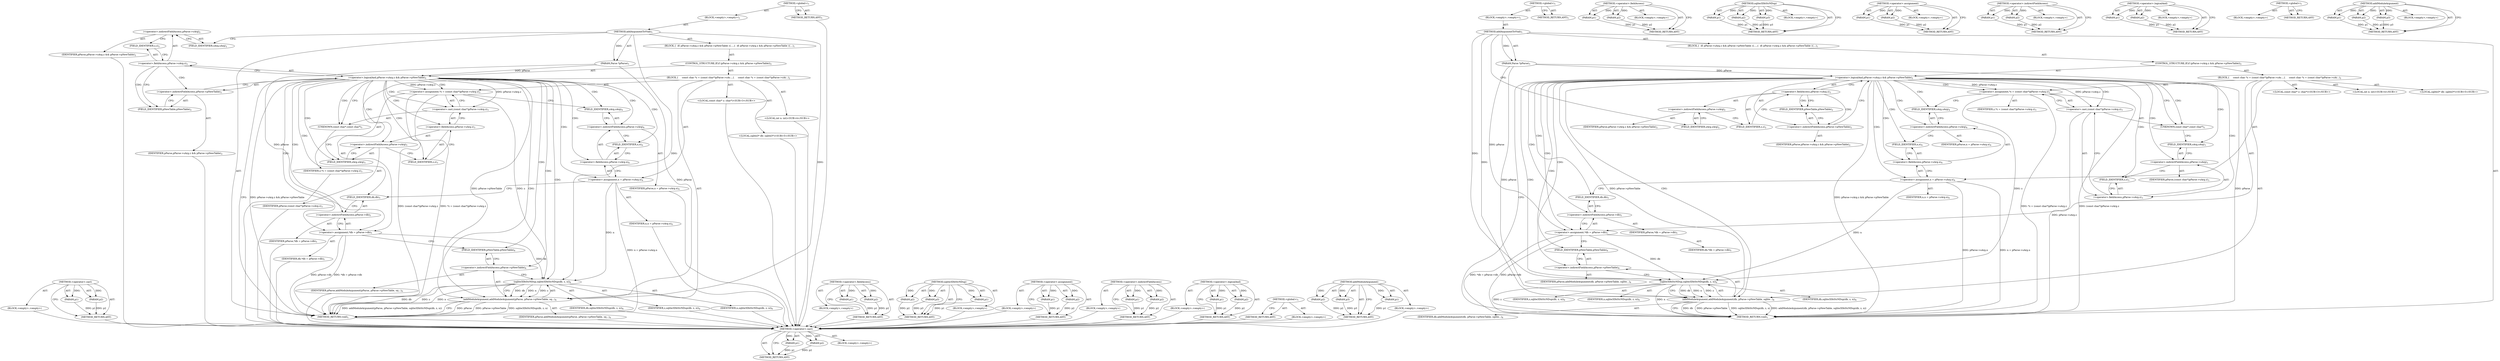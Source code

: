 digraph "addModuleArgument" {
vulnerable_98 [label=<(METHOD,&lt;operator&gt;.cast)>];
vulnerable_99 [label=<(PARAM,p1)>];
vulnerable_100 [label=<(PARAM,p2)>];
vulnerable_101 [label=<(BLOCK,&lt;empty&gt;,&lt;empty&gt;)>];
vulnerable_102 [label=<(METHOD_RETURN,ANY)>];
vulnerable_6 [label=<(METHOD,&lt;global&gt;)<SUB>1</SUB>>];
vulnerable_7 [label=<(BLOCK,&lt;empty&gt;,&lt;empty&gt;)<SUB>1</SUB>>];
vulnerable_8 [label=<(METHOD,addArgumentToVtab)<SUB>1</SUB>>];
vulnerable_9 [label=<(PARAM,Parse *pParse)<SUB>1</SUB>>];
vulnerable_10 [label=<(BLOCK,{
  if( pParse-&gt;sArg.z &amp;&amp; pParse-&gt;pNewTable ){
...,{
  if( pParse-&gt;sArg.z &amp;&amp; pParse-&gt;pNewTable ){
...)<SUB>1</SUB>>];
vulnerable_11 [label=<(CONTROL_STRUCTURE,IF,if (pParse-&gt;sArg.z &amp;&amp; pParse-&gt;pNewTable))<SUB>2</SUB>>];
vulnerable_12 [label=<(&lt;operator&gt;.logicalAnd,pParse-&gt;sArg.z &amp;&amp; pParse-&gt;pNewTable)<SUB>2</SUB>>];
vulnerable_13 [label=<(&lt;operator&gt;.fieldAccess,pParse-&gt;sArg.z)<SUB>2</SUB>>];
vulnerable_14 [label=<(&lt;operator&gt;.indirectFieldAccess,pParse-&gt;sArg)<SUB>2</SUB>>];
vulnerable_15 [label=<(IDENTIFIER,pParse,pParse-&gt;sArg.z &amp;&amp; pParse-&gt;pNewTable)<SUB>2</SUB>>];
vulnerable_16 [label=<(FIELD_IDENTIFIER,sArg,sArg)<SUB>2</SUB>>];
vulnerable_17 [label=<(FIELD_IDENTIFIER,z,z)<SUB>2</SUB>>];
vulnerable_18 [label=<(&lt;operator&gt;.indirectFieldAccess,pParse-&gt;pNewTable)<SUB>2</SUB>>];
vulnerable_19 [label=<(IDENTIFIER,pParse,pParse-&gt;sArg.z &amp;&amp; pParse-&gt;pNewTable)<SUB>2</SUB>>];
vulnerable_20 [label=<(FIELD_IDENTIFIER,pNewTable,pNewTable)<SUB>2</SUB>>];
vulnerable_21 [label=<(BLOCK,{
     const char *z = (const char*)pParse-&gt;sAr...,{
     const char *z = (const char*)pParse-&gt;sAr...)<SUB>2</SUB>>];
vulnerable_22 [label="<(LOCAL,const char* z: char*)<SUB>3</SUB>>"];
vulnerable_23 [label=<(&lt;operator&gt;.assignment,*z = (const char*)pParse-&gt;sArg.z)<SUB>3</SUB>>];
vulnerable_24 [label=<(IDENTIFIER,z,*z = (const char*)pParse-&gt;sArg.z)<SUB>3</SUB>>];
vulnerable_25 [label=<(&lt;operator&gt;.cast,(const char*)pParse-&gt;sArg.z)<SUB>3</SUB>>];
vulnerable_26 [label=<(UNKNOWN,const char*,const char*)<SUB>3</SUB>>];
vulnerable_27 [label=<(&lt;operator&gt;.fieldAccess,pParse-&gt;sArg.z)<SUB>3</SUB>>];
vulnerable_28 [label=<(&lt;operator&gt;.indirectFieldAccess,pParse-&gt;sArg)<SUB>3</SUB>>];
vulnerable_29 [label=<(IDENTIFIER,pParse,(const char*)pParse-&gt;sArg.z)<SUB>3</SUB>>];
vulnerable_30 [label=<(FIELD_IDENTIFIER,sArg,sArg)<SUB>3</SUB>>];
vulnerable_31 [label=<(FIELD_IDENTIFIER,z,z)<SUB>3</SUB>>];
vulnerable_32 [label="<(LOCAL,int n: int)<SUB>4</SUB>>"];
vulnerable_33 [label=<(&lt;operator&gt;.assignment,n = pParse-&gt;sArg.n)<SUB>4</SUB>>];
vulnerable_34 [label=<(IDENTIFIER,n,n = pParse-&gt;sArg.n)<SUB>4</SUB>>];
vulnerable_35 [label=<(&lt;operator&gt;.fieldAccess,pParse-&gt;sArg.n)<SUB>4</SUB>>];
vulnerable_36 [label=<(&lt;operator&gt;.indirectFieldAccess,pParse-&gt;sArg)<SUB>4</SUB>>];
vulnerable_37 [label=<(IDENTIFIER,pParse,n = pParse-&gt;sArg.n)<SUB>4</SUB>>];
vulnerable_38 [label=<(FIELD_IDENTIFIER,sArg,sArg)<SUB>4</SUB>>];
vulnerable_39 [label=<(FIELD_IDENTIFIER,n,n)<SUB>4</SUB>>];
vulnerable_40 [label="<(LOCAL,sqlite3* db: sqlite3*)<SUB>5</SUB>>"];
vulnerable_41 [label=<(&lt;operator&gt;.assignment,*db = pParse-&gt;db)<SUB>5</SUB>>];
vulnerable_42 [label=<(IDENTIFIER,db,*db = pParse-&gt;db)<SUB>5</SUB>>];
vulnerable_43 [label=<(&lt;operator&gt;.indirectFieldAccess,pParse-&gt;db)<SUB>5</SUB>>];
vulnerable_44 [label=<(IDENTIFIER,pParse,*db = pParse-&gt;db)<SUB>5</SUB>>];
vulnerable_45 [label=<(FIELD_IDENTIFIER,db,db)<SUB>5</SUB>>];
vulnerable_46 [label=<(addModuleArgument,addModuleArgument(db, pParse-&gt;pNewTable, sqlite...)<SUB>6</SUB>>];
vulnerable_47 [label=<(IDENTIFIER,db,addModuleArgument(db, pParse-&gt;pNewTable, sqlite...)<SUB>6</SUB>>];
vulnerable_48 [label=<(&lt;operator&gt;.indirectFieldAccess,pParse-&gt;pNewTable)<SUB>6</SUB>>];
vulnerable_49 [label=<(IDENTIFIER,pParse,addModuleArgument(db, pParse-&gt;pNewTable, sqlite...)<SUB>6</SUB>>];
vulnerable_50 [label=<(FIELD_IDENTIFIER,pNewTable,pNewTable)<SUB>6</SUB>>];
vulnerable_51 [label=<(sqlite3DbStrNDup,sqlite3DbStrNDup(db, z, n))<SUB>6</SUB>>];
vulnerable_52 [label=<(IDENTIFIER,db,sqlite3DbStrNDup(db, z, n))<SUB>6</SUB>>];
vulnerable_53 [label=<(IDENTIFIER,z,sqlite3DbStrNDup(db, z, n))<SUB>6</SUB>>];
vulnerable_54 [label=<(IDENTIFIER,n,sqlite3DbStrNDup(db, z, n))<SUB>6</SUB>>];
vulnerable_55 [label=<(METHOD_RETURN,void)<SUB>1</SUB>>];
vulnerable_57 [label=<(METHOD_RETURN,ANY)<SUB>1</SUB>>];
vulnerable_83 [label=<(METHOD,&lt;operator&gt;.fieldAccess)>];
vulnerable_84 [label=<(PARAM,p1)>];
vulnerable_85 [label=<(PARAM,p2)>];
vulnerable_86 [label=<(BLOCK,&lt;empty&gt;,&lt;empty&gt;)>];
vulnerable_87 [label=<(METHOD_RETURN,ANY)>];
vulnerable_109 [label=<(METHOD,sqlite3DbStrNDup)>];
vulnerable_110 [label=<(PARAM,p1)>];
vulnerable_111 [label=<(PARAM,p2)>];
vulnerable_112 [label=<(PARAM,p3)>];
vulnerable_113 [label=<(BLOCK,&lt;empty&gt;,&lt;empty&gt;)>];
vulnerable_114 [label=<(METHOD_RETURN,ANY)>];
vulnerable_93 [label=<(METHOD,&lt;operator&gt;.assignment)>];
vulnerable_94 [label=<(PARAM,p1)>];
vulnerable_95 [label=<(PARAM,p2)>];
vulnerable_96 [label=<(BLOCK,&lt;empty&gt;,&lt;empty&gt;)>];
vulnerable_97 [label=<(METHOD_RETURN,ANY)>];
vulnerable_88 [label=<(METHOD,&lt;operator&gt;.indirectFieldAccess)>];
vulnerable_89 [label=<(PARAM,p1)>];
vulnerable_90 [label=<(PARAM,p2)>];
vulnerable_91 [label=<(BLOCK,&lt;empty&gt;,&lt;empty&gt;)>];
vulnerable_92 [label=<(METHOD_RETURN,ANY)>];
vulnerable_78 [label=<(METHOD,&lt;operator&gt;.logicalAnd)>];
vulnerable_79 [label=<(PARAM,p1)>];
vulnerable_80 [label=<(PARAM,p2)>];
vulnerable_81 [label=<(BLOCK,&lt;empty&gt;,&lt;empty&gt;)>];
vulnerable_82 [label=<(METHOD_RETURN,ANY)>];
vulnerable_72 [label=<(METHOD,&lt;global&gt;)<SUB>1</SUB>>];
vulnerable_73 [label=<(BLOCK,&lt;empty&gt;,&lt;empty&gt;)>];
vulnerable_74 [label=<(METHOD_RETURN,ANY)>];
vulnerable_103 [label=<(METHOD,addModuleArgument)>];
vulnerable_104 [label=<(PARAM,p1)>];
vulnerable_105 [label=<(PARAM,p2)>];
vulnerable_106 [label=<(PARAM,p3)>];
vulnerable_107 [label=<(BLOCK,&lt;empty&gt;,&lt;empty&gt;)>];
vulnerable_108 [label=<(METHOD_RETURN,ANY)>];
fixed_98 [label=<(METHOD,&lt;operator&gt;.cast)>];
fixed_99 [label=<(PARAM,p1)>];
fixed_100 [label=<(PARAM,p2)>];
fixed_101 [label=<(BLOCK,&lt;empty&gt;,&lt;empty&gt;)>];
fixed_102 [label=<(METHOD_RETURN,ANY)>];
fixed_6 [label=<(METHOD,&lt;global&gt;)<SUB>1</SUB>>];
fixed_7 [label=<(BLOCK,&lt;empty&gt;,&lt;empty&gt;)<SUB>1</SUB>>];
fixed_8 [label=<(METHOD,addArgumentToVtab)<SUB>1</SUB>>];
fixed_9 [label=<(PARAM,Parse *pParse)<SUB>1</SUB>>];
fixed_10 [label=<(BLOCK,{
  if( pParse-&gt;sArg.z &amp;&amp; pParse-&gt;pNewTable ){
...,{
  if( pParse-&gt;sArg.z &amp;&amp; pParse-&gt;pNewTable ){
...)<SUB>1</SUB>>];
fixed_11 [label=<(CONTROL_STRUCTURE,IF,if (pParse-&gt;sArg.z &amp;&amp; pParse-&gt;pNewTable))<SUB>2</SUB>>];
fixed_12 [label=<(&lt;operator&gt;.logicalAnd,pParse-&gt;sArg.z &amp;&amp; pParse-&gt;pNewTable)<SUB>2</SUB>>];
fixed_13 [label=<(&lt;operator&gt;.fieldAccess,pParse-&gt;sArg.z)<SUB>2</SUB>>];
fixed_14 [label=<(&lt;operator&gt;.indirectFieldAccess,pParse-&gt;sArg)<SUB>2</SUB>>];
fixed_15 [label=<(IDENTIFIER,pParse,pParse-&gt;sArg.z &amp;&amp; pParse-&gt;pNewTable)<SUB>2</SUB>>];
fixed_16 [label=<(FIELD_IDENTIFIER,sArg,sArg)<SUB>2</SUB>>];
fixed_17 [label=<(FIELD_IDENTIFIER,z,z)<SUB>2</SUB>>];
fixed_18 [label=<(&lt;operator&gt;.indirectFieldAccess,pParse-&gt;pNewTable)<SUB>2</SUB>>];
fixed_19 [label=<(IDENTIFIER,pParse,pParse-&gt;sArg.z &amp;&amp; pParse-&gt;pNewTable)<SUB>2</SUB>>];
fixed_20 [label=<(FIELD_IDENTIFIER,pNewTable,pNewTable)<SUB>2</SUB>>];
fixed_21 [label=<(BLOCK,{
     const char *z = (const char*)pParse-&gt;sAr...,{
     const char *z = (const char*)pParse-&gt;sAr...)<SUB>2</SUB>>];
fixed_22 [label="<(LOCAL,const char* z: char*)<SUB>3</SUB>>"];
fixed_23 [label=<(&lt;operator&gt;.assignment,*z = (const char*)pParse-&gt;sArg.z)<SUB>3</SUB>>];
fixed_24 [label=<(IDENTIFIER,z,*z = (const char*)pParse-&gt;sArg.z)<SUB>3</SUB>>];
fixed_25 [label=<(&lt;operator&gt;.cast,(const char*)pParse-&gt;sArg.z)<SUB>3</SUB>>];
fixed_26 [label=<(UNKNOWN,const char*,const char*)<SUB>3</SUB>>];
fixed_27 [label=<(&lt;operator&gt;.fieldAccess,pParse-&gt;sArg.z)<SUB>3</SUB>>];
fixed_28 [label=<(&lt;operator&gt;.indirectFieldAccess,pParse-&gt;sArg)<SUB>3</SUB>>];
fixed_29 [label=<(IDENTIFIER,pParse,(const char*)pParse-&gt;sArg.z)<SUB>3</SUB>>];
fixed_30 [label=<(FIELD_IDENTIFIER,sArg,sArg)<SUB>3</SUB>>];
fixed_31 [label=<(FIELD_IDENTIFIER,z,z)<SUB>3</SUB>>];
fixed_32 [label="<(LOCAL,int n: int)<SUB>4</SUB>>"];
fixed_33 [label=<(&lt;operator&gt;.assignment,n = pParse-&gt;sArg.n)<SUB>4</SUB>>];
fixed_34 [label=<(IDENTIFIER,n,n = pParse-&gt;sArg.n)<SUB>4</SUB>>];
fixed_35 [label=<(&lt;operator&gt;.fieldAccess,pParse-&gt;sArg.n)<SUB>4</SUB>>];
fixed_36 [label=<(&lt;operator&gt;.indirectFieldAccess,pParse-&gt;sArg)<SUB>4</SUB>>];
fixed_37 [label=<(IDENTIFIER,pParse,n = pParse-&gt;sArg.n)<SUB>4</SUB>>];
fixed_38 [label=<(FIELD_IDENTIFIER,sArg,sArg)<SUB>4</SUB>>];
fixed_39 [label=<(FIELD_IDENTIFIER,n,n)<SUB>4</SUB>>];
fixed_40 [label="<(LOCAL,sqlite3* db: sqlite3*)<SUB>5</SUB>>"];
fixed_41 [label=<(&lt;operator&gt;.assignment,*db = pParse-&gt;db)<SUB>5</SUB>>];
fixed_42 [label=<(IDENTIFIER,db,*db = pParse-&gt;db)<SUB>5</SUB>>];
fixed_43 [label=<(&lt;operator&gt;.indirectFieldAccess,pParse-&gt;db)<SUB>5</SUB>>];
fixed_44 [label=<(IDENTIFIER,pParse,*db = pParse-&gt;db)<SUB>5</SUB>>];
fixed_45 [label=<(FIELD_IDENTIFIER,db,db)<SUB>5</SUB>>];
fixed_46 [label=<(addModuleArgument,addModuleArgument(pParse, pParse-&gt;pNewTable, sq...)<SUB>6</SUB>>];
fixed_47 [label=<(IDENTIFIER,pParse,addModuleArgument(pParse, pParse-&gt;pNewTable, sq...)<SUB>6</SUB>>];
fixed_48 [label=<(&lt;operator&gt;.indirectFieldAccess,pParse-&gt;pNewTable)<SUB>6</SUB>>];
fixed_49 [label=<(IDENTIFIER,pParse,addModuleArgument(pParse, pParse-&gt;pNewTable, sq...)<SUB>6</SUB>>];
fixed_50 [label=<(FIELD_IDENTIFIER,pNewTable,pNewTable)<SUB>6</SUB>>];
fixed_51 [label=<(sqlite3DbStrNDup,sqlite3DbStrNDup(db, z, n))<SUB>6</SUB>>];
fixed_52 [label=<(IDENTIFIER,db,sqlite3DbStrNDup(db, z, n))<SUB>6</SUB>>];
fixed_53 [label=<(IDENTIFIER,z,sqlite3DbStrNDup(db, z, n))<SUB>6</SUB>>];
fixed_54 [label=<(IDENTIFIER,n,sqlite3DbStrNDup(db, z, n))<SUB>6</SUB>>];
fixed_55 [label=<(METHOD_RETURN,void)<SUB>1</SUB>>];
fixed_57 [label=<(METHOD_RETURN,ANY)<SUB>1</SUB>>];
fixed_83 [label=<(METHOD,&lt;operator&gt;.fieldAccess)>];
fixed_84 [label=<(PARAM,p1)>];
fixed_85 [label=<(PARAM,p2)>];
fixed_86 [label=<(BLOCK,&lt;empty&gt;,&lt;empty&gt;)>];
fixed_87 [label=<(METHOD_RETURN,ANY)>];
fixed_109 [label=<(METHOD,sqlite3DbStrNDup)>];
fixed_110 [label=<(PARAM,p1)>];
fixed_111 [label=<(PARAM,p2)>];
fixed_112 [label=<(PARAM,p3)>];
fixed_113 [label=<(BLOCK,&lt;empty&gt;,&lt;empty&gt;)>];
fixed_114 [label=<(METHOD_RETURN,ANY)>];
fixed_93 [label=<(METHOD,&lt;operator&gt;.assignment)>];
fixed_94 [label=<(PARAM,p1)>];
fixed_95 [label=<(PARAM,p2)>];
fixed_96 [label=<(BLOCK,&lt;empty&gt;,&lt;empty&gt;)>];
fixed_97 [label=<(METHOD_RETURN,ANY)>];
fixed_88 [label=<(METHOD,&lt;operator&gt;.indirectFieldAccess)>];
fixed_89 [label=<(PARAM,p1)>];
fixed_90 [label=<(PARAM,p2)>];
fixed_91 [label=<(BLOCK,&lt;empty&gt;,&lt;empty&gt;)>];
fixed_92 [label=<(METHOD_RETURN,ANY)>];
fixed_78 [label=<(METHOD,&lt;operator&gt;.logicalAnd)>];
fixed_79 [label=<(PARAM,p1)>];
fixed_80 [label=<(PARAM,p2)>];
fixed_81 [label=<(BLOCK,&lt;empty&gt;,&lt;empty&gt;)>];
fixed_82 [label=<(METHOD_RETURN,ANY)>];
fixed_72 [label=<(METHOD,&lt;global&gt;)<SUB>1</SUB>>];
fixed_73 [label=<(BLOCK,&lt;empty&gt;,&lt;empty&gt;)>];
fixed_74 [label=<(METHOD_RETURN,ANY)>];
fixed_103 [label=<(METHOD,addModuleArgument)>];
fixed_104 [label=<(PARAM,p1)>];
fixed_105 [label=<(PARAM,p2)>];
fixed_106 [label=<(PARAM,p3)>];
fixed_107 [label=<(BLOCK,&lt;empty&gt;,&lt;empty&gt;)>];
fixed_108 [label=<(METHOD_RETURN,ANY)>];
vulnerable_98 -> vulnerable_99  [key=0, label="AST: "];
vulnerable_98 -> vulnerable_99  [key=1, label="DDG: "];
vulnerable_98 -> vulnerable_101  [key=0, label="AST: "];
vulnerable_98 -> vulnerable_100  [key=0, label="AST: "];
vulnerable_98 -> vulnerable_100  [key=1, label="DDG: "];
vulnerable_98 -> vulnerable_102  [key=0, label="AST: "];
vulnerable_98 -> vulnerable_102  [key=1, label="CFG: "];
vulnerable_99 -> vulnerable_102  [key=0, label="DDG: p1"];
vulnerable_100 -> vulnerable_102  [key=0, label="DDG: p2"];
vulnerable_6 -> vulnerable_7  [key=0, label="AST: "];
vulnerable_6 -> vulnerable_57  [key=0, label="AST: "];
vulnerable_6 -> vulnerable_57  [key=1, label="CFG: "];
vulnerable_7 -> vulnerable_8  [key=0, label="AST: "];
vulnerable_8 -> vulnerable_9  [key=0, label="AST: "];
vulnerable_8 -> vulnerable_9  [key=1, label="DDG: "];
vulnerable_8 -> vulnerable_10  [key=0, label="AST: "];
vulnerable_8 -> vulnerable_55  [key=0, label="AST: "];
vulnerable_8 -> vulnerable_16  [key=0, label="CFG: "];
vulnerable_8 -> vulnerable_46  [key=0, label="DDG: "];
vulnerable_8 -> vulnerable_51  [key=0, label="DDG: "];
vulnerable_9 -> vulnerable_55  [key=0, label="DDG: pParse"];
vulnerable_9 -> vulnerable_12  [key=0, label="DDG: pParse"];
vulnerable_9 -> vulnerable_41  [key=0, label="DDG: pParse"];
vulnerable_9 -> vulnerable_46  [key=0, label="DDG: pParse"];
vulnerable_10 -> vulnerable_11  [key=0, label="AST: "];
vulnerable_11 -> vulnerable_12  [key=0, label="AST: "];
vulnerable_11 -> vulnerable_21  [key=0, label="AST: "];
vulnerable_12 -> vulnerable_13  [key=0, label="AST: "];
vulnerable_12 -> vulnerable_18  [key=0, label="AST: "];
vulnerable_12 -> vulnerable_55  [key=0, label="CFG: "];
vulnerable_12 -> vulnerable_55  [key=1, label="DDG: pParse-&gt;sArg.z &amp;&amp; pParse-&gt;pNewTable"];
vulnerable_12 -> vulnerable_26  [key=0, label="CFG: "];
vulnerable_12 -> vulnerable_26  [key=1, label="CDG: "];
vulnerable_12 -> vulnerable_23  [key=0, label="DDG: pParse-&gt;sArg.z"];
vulnerable_12 -> vulnerable_23  [key=1, label="CDG: "];
vulnerable_12 -> vulnerable_46  [key=0, label="DDG: pParse-&gt;pNewTable"];
vulnerable_12 -> vulnerable_46  [key=1, label="CDG: "];
vulnerable_12 -> vulnerable_25  [key=0, label="DDG: pParse-&gt;sArg.z"];
vulnerable_12 -> vulnerable_25  [key=1, label="CDG: "];
vulnerable_12 -> vulnerable_30  [key=0, label="CDG: "];
vulnerable_12 -> vulnerable_48  [key=0, label="CDG: "];
vulnerable_12 -> vulnerable_33  [key=0, label="CDG: "];
vulnerable_12 -> vulnerable_51  [key=0, label="CDG: "];
vulnerable_12 -> vulnerable_28  [key=0, label="CDG: "];
vulnerable_12 -> vulnerable_36  [key=0, label="CDG: "];
vulnerable_12 -> vulnerable_38  [key=0, label="CDG: "];
vulnerable_12 -> vulnerable_41  [key=0, label="CDG: "];
vulnerable_12 -> vulnerable_45  [key=0, label="CDG: "];
vulnerable_12 -> vulnerable_27  [key=0, label="CDG: "];
vulnerable_12 -> vulnerable_50  [key=0, label="CDG: "];
vulnerable_12 -> vulnerable_35  [key=0, label="CDG: "];
vulnerable_12 -> vulnerable_39  [key=0, label="CDG: "];
vulnerable_12 -> vulnerable_31  [key=0, label="CDG: "];
vulnerable_12 -> vulnerable_43  [key=0, label="CDG: "];
vulnerable_13 -> vulnerable_14  [key=0, label="AST: "];
vulnerable_13 -> vulnerable_17  [key=0, label="AST: "];
vulnerable_13 -> vulnerable_12  [key=0, label="CFG: "];
vulnerable_13 -> vulnerable_20  [key=0, label="CFG: "];
vulnerable_13 -> vulnerable_20  [key=1, label="CDG: "];
vulnerable_13 -> vulnerable_18  [key=0, label="CDG: "];
vulnerable_14 -> vulnerable_15  [key=0, label="AST: "];
vulnerable_14 -> vulnerable_16  [key=0, label="AST: "];
vulnerable_14 -> vulnerable_17  [key=0, label="CFG: "];
vulnerable_16 -> vulnerable_14  [key=0, label="CFG: "];
vulnerable_17 -> vulnerable_13  [key=0, label="CFG: "];
vulnerable_18 -> vulnerable_19  [key=0, label="AST: "];
vulnerable_18 -> vulnerable_20  [key=0, label="AST: "];
vulnerable_18 -> vulnerable_12  [key=0, label="CFG: "];
vulnerable_20 -> vulnerable_18  [key=0, label="CFG: "];
vulnerable_21 -> vulnerable_22  [key=0, label="AST: "];
vulnerable_21 -> vulnerable_23  [key=0, label="AST: "];
vulnerable_21 -> vulnerable_32  [key=0, label="AST: "];
vulnerable_21 -> vulnerable_33  [key=0, label="AST: "];
vulnerable_21 -> vulnerable_40  [key=0, label="AST: "];
vulnerable_21 -> vulnerable_41  [key=0, label="AST: "];
vulnerable_21 -> vulnerable_46  [key=0, label="AST: "];
vulnerable_23 -> vulnerable_24  [key=0, label="AST: "];
vulnerable_23 -> vulnerable_25  [key=0, label="AST: "];
vulnerable_23 -> vulnerable_38  [key=0, label="CFG: "];
vulnerable_23 -> vulnerable_55  [key=0, label="DDG: (const char*)pParse-&gt;sArg.z"];
vulnerable_23 -> vulnerable_55  [key=1, label="DDG: *z = (const char*)pParse-&gt;sArg.z"];
vulnerable_23 -> vulnerable_51  [key=0, label="DDG: z"];
vulnerable_25 -> vulnerable_26  [key=0, label="AST: "];
vulnerable_25 -> vulnerable_27  [key=0, label="AST: "];
vulnerable_25 -> vulnerable_23  [key=0, label="CFG: "];
vulnerable_25 -> vulnerable_55  [key=0, label="DDG: pParse-&gt;sArg.z"];
vulnerable_26 -> vulnerable_30  [key=0, label="CFG: "];
vulnerable_27 -> vulnerable_28  [key=0, label="AST: "];
vulnerable_27 -> vulnerable_31  [key=0, label="AST: "];
vulnerable_27 -> vulnerable_25  [key=0, label="CFG: "];
vulnerable_28 -> vulnerable_29  [key=0, label="AST: "];
vulnerable_28 -> vulnerable_30  [key=0, label="AST: "];
vulnerable_28 -> vulnerable_31  [key=0, label="CFG: "];
vulnerable_30 -> vulnerable_28  [key=0, label="CFG: "];
vulnerable_31 -> vulnerable_27  [key=0, label="CFG: "];
vulnerable_33 -> vulnerable_34  [key=0, label="AST: "];
vulnerable_33 -> vulnerable_35  [key=0, label="AST: "];
vulnerable_33 -> vulnerable_45  [key=0, label="CFG: "];
vulnerable_33 -> vulnerable_55  [key=0, label="DDG: pParse-&gt;sArg.n"];
vulnerable_33 -> vulnerable_55  [key=1, label="DDG: n = pParse-&gt;sArg.n"];
vulnerable_33 -> vulnerable_51  [key=0, label="DDG: n"];
vulnerable_35 -> vulnerable_36  [key=0, label="AST: "];
vulnerable_35 -> vulnerable_39  [key=0, label="AST: "];
vulnerable_35 -> vulnerable_33  [key=0, label="CFG: "];
vulnerable_36 -> vulnerable_37  [key=0, label="AST: "];
vulnerable_36 -> vulnerable_38  [key=0, label="AST: "];
vulnerable_36 -> vulnerable_39  [key=0, label="CFG: "];
vulnerable_38 -> vulnerable_36  [key=0, label="CFG: "];
vulnerable_39 -> vulnerable_35  [key=0, label="CFG: "];
vulnerable_41 -> vulnerable_42  [key=0, label="AST: "];
vulnerable_41 -> vulnerable_43  [key=0, label="AST: "];
vulnerable_41 -> vulnerable_50  [key=0, label="CFG: "];
vulnerable_41 -> vulnerable_55  [key=0, label="DDG: pParse-&gt;db"];
vulnerable_41 -> vulnerable_55  [key=1, label="DDG: *db = pParse-&gt;db"];
vulnerable_41 -> vulnerable_51  [key=0, label="DDG: db"];
vulnerable_43 -> vulnerable_44  [key=0, label="AST: "];
vulnerable_43 -> vulnerable_45  [key=0, label="AST: "];
vulnerable_43 -> vulnerable_41  [key=0, label="CFG: "];
vulnerable_45 -> vulnerable_43  [key=0, label="CFG: "];
vulnerable_46 -> vulnerable_47  [key=0, label="AST: "];
vulnerable_46 -> vulnerable_48  [key=0, label="AST: "];
vulnerable_46 -> vulnerable_51  [key=0, label="AST: "];
vulnerable_46 -> vulnerable_55  [key=0, label="CFG: "];
vulnerable_46 -> vulnerable_55  [key=1, label="DDG: db"];
vulnerable_46 -> vulnerable_55  [key=2, label="DDG: pParse-&gt;pNewTable"];
vulnerable_46 -> vulnerable_55  [key=3, label="DDG: sqlite3DbStrNDup(db, z, n)"];
vulnerable_46 -> vulnerable_55  [key=4, label="DDG: addModuleArgument(db, pParse-&gt;pNewTable, sqlite3DbStrNDup(db, z, n))"];
vulnerable_48 -> vulnerable_49  [key=0, label="AST: "];
vulnerable_48 -> vulnerable_50  [key=0, label="AST: "];
vulnerable_48 -> vulnerable_51  [key=0, label="CFG: "];
vulnerable_50 -> vulnerable_48  [key=0, label="CFG: "];
vulnerable_51 -> vulnerable_52  [key=0, label="AST: "];
vulnerable_51 -> vulnerable_53  [key=0, label="AST: "];
vulnerable_51 -> vulnerable_54  [key=0, label="AST: "];
vulnerable_51 -> vulnerable_46  [key=0, label="CFG: "];
vulnerable_51 -> vulnerable_46  [key=1, label="DDG: db"];
vulnerable_51 -> vulnerable_46  [key=2, label="DDG: z"];
vulnerable_51 -> vulnerable_46  [key=3, label="DDG: n"];
vulnerable_51 -> vulnerable_55  [key=0, label="DDG: z"];
vulnerable_51 -> vulnerable_55  [key=1, label="DDG: n"];
vulnerable_83 -> vulnerable_84  [key=0, label="AST: "];
vulnerable_83 -> vulnerable_84  [key=1, label="DDG: "];
vulnerable_83 -> vulnerable_86  [key=0, label="AST: "];
vulnerable_83 -> vulnerable_85  [key=0, label="AST: "];
vulnerable_83 -> vulnerable_85  [key=1, label="DDG: "];
vulnerable_83 -> vulnerable_87  [key=0, label="AST: "];
vulnerable_83 -> vulnerable_87  [key=1, label="CFG: "];
vulnerable_84 -> vulnerable_87  [key=0, label="DDG: p1"];
vulnerable_85 -> vulnerable_87  [key=0, label="DDG: p2"];
vulnerable_109 -> vulnerable_110  [key=0, label="AST: "];
vulnerable_109 -> vulnerable_110  [key=1, label="DDG: "];
vulnerable_109 -> vulnerable_113  [key=0, label="AST: "];
vulnerable_109 -> vulnerable_111  [key=0, label="AST: "];
vulnerable_109 -> vulnerable_111  [key=1, label="DDG: "];
vulnerable_109 -> vulnerable_114  [key=0, label="AST: "];
vulnerable_109 -> vulnerable_114  [key=1, label="CFG: "];
vulnerable_109 -> vulnerable_112  [key=0, label="AST: "];
vulnerable_109 -> vulnerable_112  [key=1, label="DDG: "];
vulnerable_110 -> vulnerable_114  [key=0, label="DDG: p1"];
vulnerable_111 -> vulnerable_114  [key=0, label="DDG: p2"];
vulnerable_112 -> vulnerable_114  [key=0, label="DDG: p3"];
vulnerable_93 -> vulnerable_94  [key=0, label="AST: "];
vulnerable_93 -> vulnerable_94  [key=1, label="DDG: "];
vulnerable_93 -> vulnerable_96  [key=0, label="AST: "];
vulnerable_93 -> vulnerable_95  [key=0, label="AST: "];
vulnerable_93 -> vulnerable_95  [key=1, label="DDG: "];
vulnerable_93 -> vulnerable_97  [key=0, label="AST: "];
vulnerable_93 -> vulnerable_97  [key=1, label="CFG: "];
vulnerable_94 -> vulnerable_97  [key=0, label="DDG: p1"];
vulnerable_95 -> vulnerable_97  [key=0, label="DDG: p2"];
vulnerable_88 -> vulnerable_89  [key=0, label="AST: "];
vulnerable_88 -> vulnerable_89  [key=1, label="DDG: "];
vulnerable_88 -> vulnerable_91  [key=0, label="AST: "];
vulnerable_88 -> vulnerable_90  [key=0, label="AST: "];
vulnerable_88 -> vulnerable_90  [key=1, label="DDG: "];
vulnerable_88 -> vulnerable_92  [key=0, label="AST: "];
vulnerable_88 -> vulnerable_92  [key=1, label="CFG: "];
vulnerable_89 -> vulnerable_92  [key=0, label="DDG: p1"];
vulnerable_90 -> vulnerable_92  [key=0, label="DDG: p2"];
vulnerable_78 -> vulnerable_79  [key=0, label="AST: "];
vulnerable_78 -> vulnerable_79  [key=1, label="DDG: "];
vulnerable_78 -> vulnerable_81  [key=0, label="AST: "];
vulnerable_78 -> vulnerable_80  [key=0, label="AST: "];
vulnerable_78 -> vulnerable_80  [key=1, label="DDG: "];
vulnerable_78 -> vulnerable_82  [key=0, label="AST: "];
vulnerable_78 -> vulnerable_82  [key=1, label="CFG: "];
vulnerable_79 -> vulnerable_82  [key=0, label="DDG: p1"];
vulnerable_80 -> vulnerable_82  [key=0, label="DDG: p2"];
vulnerable_72 -> vulnerable_73  [key=0, label="AST: "];
vulnerable_72 -> vulnerable_74  [key=0, label="AST: "];
vulnerable_72 -> vulnerable_74  [key=1, label="CFG: "];
vulnerable_103 -> vulnerable_104  [key=0, label="AST: "];
vulnerable_103 -> vulnerable_104  [key=1, label="DDG: "];
vulnerable_103 -> vulnerable_107  [key=0, label="AST: "];
vulnerable_103 -> vulnerable_105  [key=0, label="AST: "];
vulnerable_103 -> vulnerable_105  [key=1, label="DDG: "];
vulnerable_103 -> vulnerable_108  [key=0, label="AST: "];
vulnerable_103 -> vulnerable_108  [key=1, label="CFG: "];
vulnerable_103 -> vulnerable_106  [key=0, label="AST: "];
vulnerable_103 -> vulnerable_106  [key=1, label="DDG: "];
vulnerable_104 -> vulnerable_108  [key=0, label="DDG: p1"];
vulnerable_105 -> vulnerable_108  [key=0, label="DDG: p2"];
vulnerable_106 -> vulnerable_108  [key=0, label="DDG: p3"];
fixed_98 -> fixed_99  [key=0, label="AST: "];
fixed_98 -> fixed_99  [key=1, label="DDG: "];
fixed_98 -> fixed_101  [key=0, label="AST: "];
fixed_98 -> fixed_100  [key=0, label="AST: "];
fixed_98 -> fixed_100  [key=1, label="DDG: "];
fixed_98 -> fixed_102  [key=0, label="AST: "];
fixed_98 -> fixed_102  [key=1, label="CFG: "];
fixed_99 -> fixed_102  [key=0, label="DDG: p1"];
fixed_100 -> fixed_102  [key=0, label="DDG: p2"];
fixed_101 -> vulnerable_98  [key=0];
fixed_102 -> vulnerable_98  [key=0];
fixed_6 -> fixed_7  [key=0, label="AST: "];
fixed_6 -> fixed_57  [key=0, label="AST: "];
fixed_6 -> fixed_57  [key=1, label="CFG: "];
fixed_7 -> fixed_8  [key=0, label="AST: "];
fixed_8 -> fixed_9  [key=0, label="AST: "];
fixed_8 -> fixed_9  [key=1, label="DDG: "];
fixed_8 -> fixed_10  [key=0, label="AST: "];
fixed_8 -> fixed_55  [key=0, label="AST: "];
fixed_8 -> fixed_16  [key=0, label="CFG: "];
fixed_8 -> fixed_46  [key=0, label="DDG: "];
fixed_8 -> fixed_51  [key=0, label="DDG: "];
fixed_9 -> fixed_12  [key=0, label="DDG: pParse"];
fixed_9 -> fixed_41  [key=0, label="DDG: pParse"];
fixed_9 -> fixed_46  [key=0, label="DDG: pParse"];
fixed_10 -> fixed_11  [key=0, label="AST: "];
fixed_11 -> fixed_12  [key=0, label="AST: "];
fixed_11 -> fixed_21  [key=0, label="AST: "];
fixed_12 -> fixed_13  [key=0, label="AST: "];
fixed_12 -> fixed_18  [key=0, label="AST: "];
fixed_12 -> fixed_55  [key=0, label="CFG: "];
fixed_12 -> fixed_55  [key=1, label="DDG: pParse-&gt;sArg.z &amp;&amp; pParse-&gt;pNewTable"];
fixed_12 -> fixed_26  [key=0, label="CFG: "];
fixed_12 -> fixed_26  [key=1, label="CDG: "];
fixed_12 -> fixed_23  [key=0, label="DDG: pParse-&gt;sArg.z"];
fixed_12 -> fixed_23  [key=1, label="CDG: "];
fixed_12 -> fixed_46  [key=0, label="DDG: pParse-&gt;pNewTable"];
fixed_12 -> fixed_46  [key=1, label="CDG: "];
fixed_12 -> fixed_25  [key=0, label="DDG: pParse-&gt;sArg.z"];
fixed_12 -> fixed_25  [key=1, label="CDG: "];
fixed_12 -> fixed_30  [key=0, label="CDG: "];
fixed_12 -> fixed_48  [key=0, label="CDG: "];
fixed_12 -> fixed_33  [key=0, label="CDG: "];
fixed_12 -> fixed_51  [key=0, label="CDG: "];
fixed_12 -> fixed_28  [key=0, label="CDG: "];
fixed_12 -> fixed_36  [key=0, label="CDG: "];
fixed_12 -> fixed_38  [key=0, label="CDG: "];
fixed_12 -> fixed_41  [key=0, label="CDG: "];
fixed_12 -> fixed_45  [key=0, label="CDG: "];
fixed_12 -> fixed_27  [key=0, label="CDG: "];
fixed_12 -> fixed_50  [key=0, label="CDG: "];
fixed_12 -> fixed_35  [key=0, label="CDG: "];
fixed_12 -> fixed_39  [key=0, label="CDG: "];
fixed_12 -> fixed_31  [key=0, label="CDG: "];
fixed_12 -> fixed_43  [key=0, label="CDG: "];
fixed_13 -> fixed_14  [key=0, label="AST: "];
fixed_13 -> fixed_17  [key=0, label="AST: "];
fixed_13 -> fixed_12  [key=0, label="CFG: "];
fixed_13 -> fixed_20  [key=0, label="CFG: "];
fixed_13 -> fixed_20  [key=1, label="CDG: "];
fixed_13 -> fixed_18  [key=0, label="CDG: "];
fixed_14 -> fixed_15  [key=0, label="AST: "];
fixed_14 -> fixed_16  [key=0, label="AST: "];
fixed_14 -> fixed_17  [key=0, label="CFG: "];
fixed_15 -> vulnerable_98  [key=0];
fixed_16 -> fixed_14  [key=0, label="CFG: "];
fixed_17 -> fixed_13  [key=0, label="CFG: "];
fixed_18 -> fixed_19  [key=0, label="AST: "];
fixed_18 -> fixed_20  [key=0, label="AST: "];
fixed_18 -> fixed_12  [key=0, label="CFG: "];
fixed_19 -> vulnerable_98  [key=0];
fixed_20 -> fixed_18  [key=0, label="CFG: "];
fixed_21 -> fixed_22  [key=0, label="AST: "];
fixed_21 -> fixed_23  [key=0, label="AST: "];
fixed_21 -> fixed_32  [key=0, label="AST: "];
fixed_21 -> fixed_33  [key=0, label="AST: "];
fixed_21 -> fixed_40  [key=0, label="AST: "];
fixed_21 -> fixed_41  [key=0, label="AST: "];
fixed_21 -> fixed_46  [key=0, label="AST: "];
fixed_22 -> vulnerable_98  [key=0];
fixed_23 -> fixed_24  [key=0, label="AST: "];
fixed_23 -> fixed_25  [key=0, label="AST: "];
fixed_23 -> fixed_38  [key=0, label="CFG: "];
fixed_23 -> fixed_55  [key=0, label="DDG: (const char*)pParse-&gt;sArg.z"];
fixed_23 -> fixed_55  [key=1, label="DDG: *z = (const char*)pParse-&gt;sArg.z"];
fixed_23 -> fixed_51  [key=0, label="DDG: z"];
fixed_24 -> vulnerable_98  [key=0];
fixed_25 -> fixed_26  [key=0, label="AST: "];
fixed_25 -> fixed_27  [key=0, label="AST: "];
fixed_25 -> fixed_23  [key=0, label="CFG: "];
fixed_26 -> fixed_30  [key=0, label="CFG: "];
fixed_27 -> fixed_28  [key=0, label="AST: "];
fixed_27 -> fixed_31  [key=0, label="AST: "];
fixed_27 -> fixed_25  [key=0, label="CFG: "];
fixed_28 -> fixed_29  [key=0, label="AST: "];
fixed_28 -> fixed_30  [key=0, label="AST: "];
fixed_28 -> fixed_31  [key=0, label="CFG: "];
fixed_29 -> vulnerable_98  [key=0];
fixed_30 -> fixed_28  [key=0, label="CFG: "];
fixed_31 -> fixed_27  [key=0, label="CFG: "];
fixed_32 -> vulnerable_98  [key=0];
fixed_33 -> fixed_34  [key=0, label="AST: "];
fixed_33 -> fixed_35  [key=0, label="AST: "];
fixed_33 -> fixed_45  [key=0, label="CFG: "];
fixed_33 -> fixed_55  [key=0, label="DDG: n = pParse-&gt;sArg.n"];
fixed_33 -> fixed_51  [key=0, label="DDG: n"];
fixed_34 -> vulnerable_98  [key=0];
fixed_35 -> fixed_36  [key=0, label="AST: "];
fixed_35 -> fixed_39  [key=0, label="AST: "];
fixed_35 -> fixed_33  [key=0, label="CFG: "];
fixed_36 -> fixed_37  [key=0, label="AST: "];
fixed_36 -> fixed_38  [key=0, label="AST: "];
fixed_36 -> fixed_39  [key=0, label="CFG: "];
fixed_37 -> vulnerable_98  [key=0];
fixed_38 -> fixed_36  [key=0, label="CFG: "];
fixed_39 -> fixed_35  [key=0, label="CFG: "];
fixed_40 -> vulnerable_98  [key=0];
fixed_41 -> fixed_42  [key=0, label="AST: "];
fixed_41 -> fixed_43  [key=0, label="AST: "];
fixed_41 -> fixed_50  [key=0, label="CFG: "];
fixed_41 -> fixed_55  [key=0, label="DDG: pParse-&gt;db"];
fixed_41 -> fixed_55  [key=1, label="DDG: *db = pParse-&gt;db"];
fixed_41 -> fixed_51  [key=0, label="DDG: db"];
fixed_42 -> vulnerable_98  [key=0];
fixed_43 -> fixed_44  [key=0, label="AST: "];
fixed_43 -> fixed_45  [key=0, label="AST: "];
fixed_43 -> fixed_41  [key=0, label="CFG: "];
fixed_44 -> vulnerable_98  [key=0];
fixed_45 -> fixed_43  [key=0, label="CFG: "];
fixed_46 -> fixed_47  [key=0, label="AST: "];
fixed_46 -> fixed_48  [key=0, label="AST: "];
fixed_46 -> fixed_51  [key=0, label="AST: "];
fixed_46 -> fixed_55  [key=0, label="CFG: "];
fixed_46 -> fixed_55  [key=1, label="DDG: pParse"];
fixed_46 -> fixed_55  [key=2, label="DDG: pParse-&gt;pNewTable"];
fixed_46 -> fixed_55  [key=3, label="DDG: sqlite3DbStrNDup(db, z, n)"];
fixed_46 -> fixed_55  [key=4, label="DDG: addModuleArgument(pParse, pParse-&gt;pNewTable, sqlite3DbStrNDup(db, z, n))"];
fixed_47 -> vulnerable_98  [key=0];
fixed_48 -> fixed_49  [key=0, label="AST: "];
fixed_48 -> fixed_50  [key=0, label="AST: "];
fixed_48 -> fixed_51  [key=0, label="CFG: "];
fixed_49 -> vulnerable_98  [key=0];
fixed_50 -> fixed_48  [key=0, label="CFG: "];
fixed_51 -> fixed_52  [key=0, label="AST: "];
fixed_51 -> fixed_53  [key=0, label="AST: "];
fixed_51 -> fixed_54  [key=0, label="AST: "];
fixed_51 -> fixed_46  [key=0, label="CFG: "];
fixed_51 -> fixed_46  [key=1, label="DDG: db"];
fixed_51 -> fixed_46  [key=2, label="DDG: z"];
fixed_51 -> fixed_46  [key=3, label="DDG: n"];
fixed_51 -> fixed_55  [key=0, label="DDG: db"];
fixed_51 -> fixed_55  [key=1, label="DDG: z"];
fixed_51 -> fixed_55  [key=2, label="DDG: n"];
fixed_52 -> vulnerable_98  [key=0];
fixed_53 -> vulnerable_98  [key=0];
fixed_54 -> vulnerable_98  [key=0];
fixed_55 -> vulnerable_98  [key=0];
fixed_57 -> vulnerable_98  [key=0];
fixed_83 -> fixed_84  [key=0, label="AST: "];
fixed_83 -> fixed_84  [key=1, label="DDG: "];
fixed_83 -> fixed_86  [key=0, label="AST: "];
fixed_83 -> fixed_85  [key=0, label="AST: "];
fixed_83 -> fixed_85  [key=1, label="DDG: "];
fixed_83 -> fixed_87  [key=0, label="AST: "];
fixed_83 -> fixed_87  [key=1, label="CFG: "];
fixed_84 -> fixed_87  [key=0, label="DDG: p1"];
fixed_85 -> fixed_87  [key=0, label="DDG: p2"];
fixed_86 -> vulnerable_98  [key=0];
fixed_87 -> vulnerable_98  [key=0];
fixed_109 -> fixed_110  [key=0, label="AST: "];
fixed_109 -> fixed_110  [key=1, label="DDG: "];
fixed_109 -> fixed_113  [key=0, label="AST: "];
fixed_109 -> fixed_111  [key=0, label="AST: "];
fixed_109 -> fixed_111  [key=1, label="DDG: "];
fixed_109 -> fixed_114  [key=0, label="AST: "];
fixed_109 -> fixed_114  [key=1, label="CFG: "];
fixed_109 -> fixed_112  [key=0, label="AST: "];
fixed_109 -> fixed_112  [key=1, label="DDG: "];
fixed_110 -> fixed_114  [key=0, label="DDG: p1"];
fixed_111 -> fixed_114  [key=0, label="DDG: p2"];
fixed_112 -> fixed_114  [key=0, label="DDG: p3"];
fixed_113 -> vulnerable_98  [key=0];
fixed_114 -> vulnerable_98  [key=0];
fixed_93 -> fixed_94  [key=0, label="AST: "];
fixed_93 -> fixed_94  [key=1, label="DDG: "];
fixed_93 -> fixed_96  [key=0, label="AST: "];
fixed_93 -> fixed_95  [key=0, label="AST: "];
fixed_93 -> fixed_95  [key=1, label="DDG: "];
fixed_93 -> fixed_97  [key=0, label="AST: "];
fixed_93 -> fixed_97  [key=1, label="CFG: "];
fixed_94 -> fixed_97  [key=0, label="DDG: p1"];
fixed_95 -> fixed_97  [key=0, label="DDG: p2"];
fixed_96 -> vulnerable_98  [key=0];
fixed_97 -> vulnerable_98  [key=0];
fixed_88 -> fixed_89  [key=0, label="AST: "];
fixed_88 -> fixed_89  [key=1, label="DDG: "];
fixed_88 -> fixed_91  [key=0, label="AST: "];
fixed_88 -> fixed_90  [key=0, label="AST: "];
fixed_88 -> fixed_90  [key=1, label="DDG: "];
fixed_88 -> fixed_92  [key=0, label="AST: "];
fixed_88 -> fixed_92  [key=1, label="CFG: "];
fixed_89 -> fixed_92  [key=0, label="DDG: p1"];
fixed_90 -> fixed_92  [key=0, label="DDG: p2"];
fixed_91 -> vulnerable_98  [key=0];
fixed_92 -> vulnerable_98  [key=0];
fixed_78 -> fixed_79  [key=0, label="AST: "];
fixed_78 -> fixed_79  [key=1, label="DDG: "];
fixed_78 -> fixed_81  [key=0, label="AST: "];
fixed_78 -> fixed_80  [key=0, label="AST: "];
fixed_78 -> fixed_80  [key=1, label="DDG: "];
fixed_78 -> fixed_82  [key=0, label="AST: "];
fixed_78 -> fixed_82  [key=1, label="CFG: "];
fixed_79 -> fixed_82  [key=0, label="DDG: p1"];
fixed_80 -> fixed_82  [key=0, label="DDG: p2"];
fixed_81 -> vulnerable_98  [key=0];
fixed_82 -> vulnerable_98  [key=0];
fixed_72 -> fixed_73  [key=0, label="AST: "];
fixed_72 -> fixed_74  [key=0, label="AST: "];
fixed_72 -> fixed_74  [key=1, label="CFG: "];
fixed_73 -> vulnerable_98  [key=0];
fixed_74 -> vulnerable_98  [key=0];
fixed_103 -> fixed_104  [key=0, label="AST: "];
fixed_103 -> fixed_104  [key=1, label="DDG: "];
fixed_103 -> fixed_107  [key=0, label="AST: "];
fixed_103 -> fixed_105  [key=0, label="AST: "];
fixed_103 -> fixed_105  [key=1, label="DDG: "];
fixed_103 -> fixed_108  [key=0, label="AST: "];
fixed_103 -> fixed_108  [key=1, label="CFG: "];
fixed_103 -> fixed_106  [key=0, label="AST: "];
fixed_103 -> fixed_106  [key=1, label="DDG: "];
fixed_104 -> fixed_108  [key=0, label="DDG: p1"];
fixed_105 -> fixed_108  [key=0, label="DDG: p2"];
fixed_106 -> fixed_108  [key=0, label="DDG: p3"];
fixed_107 -> vulnerable_98  [key=0];
fixed_108 -> vulnerable_98  [key=0];
}
